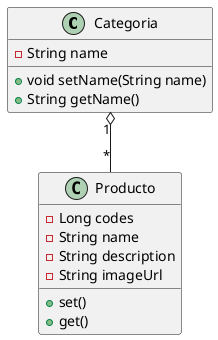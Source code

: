 @startuml "Mision Agro"

class Categoria {
    - String name
    + void setName(String name)
    + String getName()
}

class Producto {
    - Long codes
    - String name
    - String description
    - String imageUrl
    + set()
    + get()
}

Categoria "1" o-- "*" Producto
@enduml